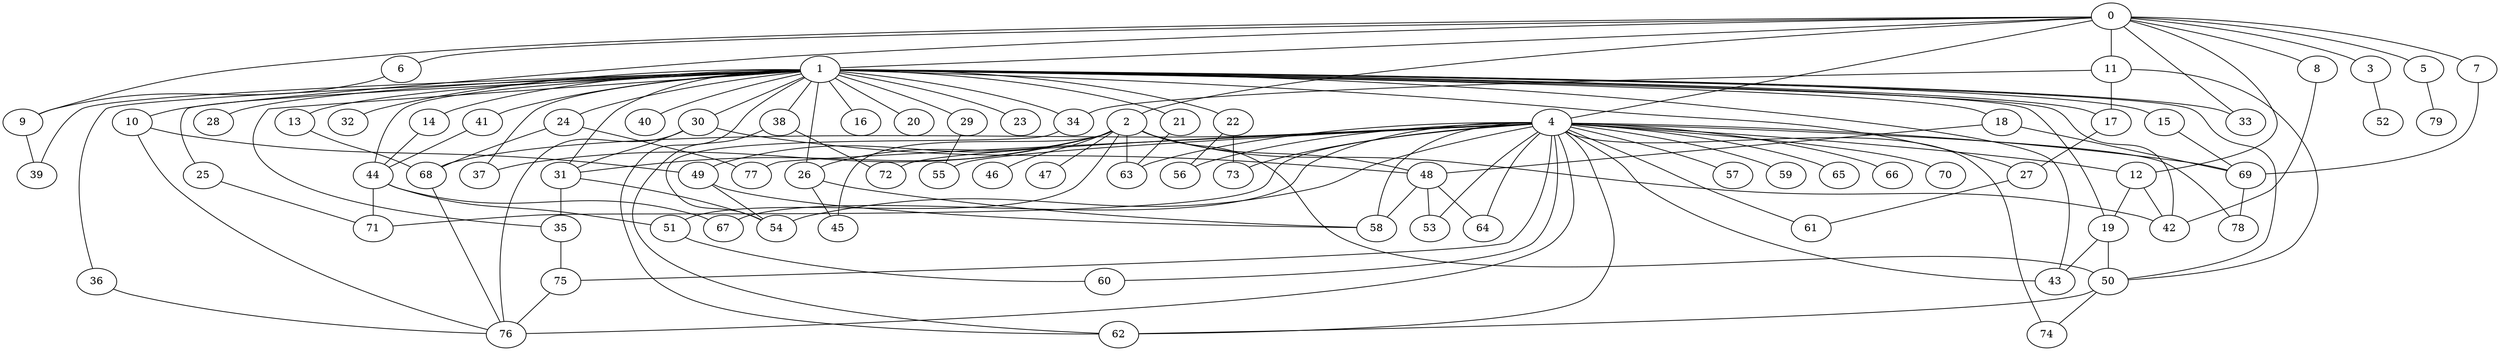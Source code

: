 
graph graphname {
    0 -- 1
0 -- 2
0 -- 3
0 -- 4
0 -- 5
0 -- 6
0 -- 7
0 -- 8
0 -- 9
0 -- 10
0 -- 11
0 -- 12
0 -- 33
1 -- 13
1 -- 14
1 -- 15
1 -- 16
1 -- 17
1 -- 18
1 -- 19
1 -- 20
1 -- 21
1 -- 22
1 -- 23
1 -- 24
1 -- 25
1 -- 26
1 -- 27
1 -- 28
1 -- 29
1 -- 30
1 -- 31
1 -- 32
1 -- 33
1 -- 34
1 -- 35
1 -- 36
1 -- 37
1 -- 38
1 -- 39
1 -- 40
1 -- 41
1 -- 42
1 -- 43
1 -- 44
1 -- 62
1 -- 50
2 -- 45
2 -- 46
2 -- 47
2 -- 48
2 -- 49
2 -- 50
2 -- 51
2 -- 26
2 -- 63
2 -- 42
2 -- 31
2 -- 37
3 -- 52
4 -- 53
4 -- 54
4 -- 55
4 -- 56
4 -- 57
4 -- 58
4 -- 59
4 -- 60
4 -- 61
4 -- 62
4 -- 63
4 -- 64
4 -- 65
4 -- 66
4 -- 67
4 -- 68
4 -- 69
4 -- 70
4 -- 71
4 -- 72
4 -- 73
4 -- 74
4 -- 75
4 -- 76
4 -- 77
4 -- 78
4 -- 12
4 -- 43
5 -- 79
6 -- 9
7 -- 69
8 -- 42
9 -- 39
10 -- 49
10 -- 76
11 -- 50
11 -- 17
11 -- 34
12 -- 42
12 -- 19
13 -- 68
14 -- 44
15 -- 69
17 -- 27
18 -- 48
18 -- 69
19 -- 43
19 -- 50
21 -- 63
22 -- 73
22 -- 56
24 -- 68
24 -- 77
25 -- 71
26 -- 58
26 -- 45
27 -- 61
29 -- 55
30 -- 48
30 -- 76
30 -- 31
31 -- 54
31 -- 35
34 -- 54
35 -- 75
36 -- 76
38 -- 72
38 -- 62
41 -- 44
44 -- 51
44 -- 67
44 -- 71
48 -- 58
48 -- 64
48 -- 53
49 -- 54
49 -- 58
50 -- 62
50 -- 74
51 -- 60
68 -- 76
69 -- 78
75 -- 76

}
